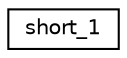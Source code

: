 digraph "Graphical Class Hierarchy"
{
  edge [fontname="Helvetica",fontsize="10",labelfontname="Helvetica",labelfontsize="10"];
  node [fontname="Helvetica",fontsize="10",shape=record];
  rankdir="LR";
  Node1 [label="short_1",height=0.2,width=0.4,color="black", fillcolor="white", style="filled",URL="$classshort__1.html"];
}
